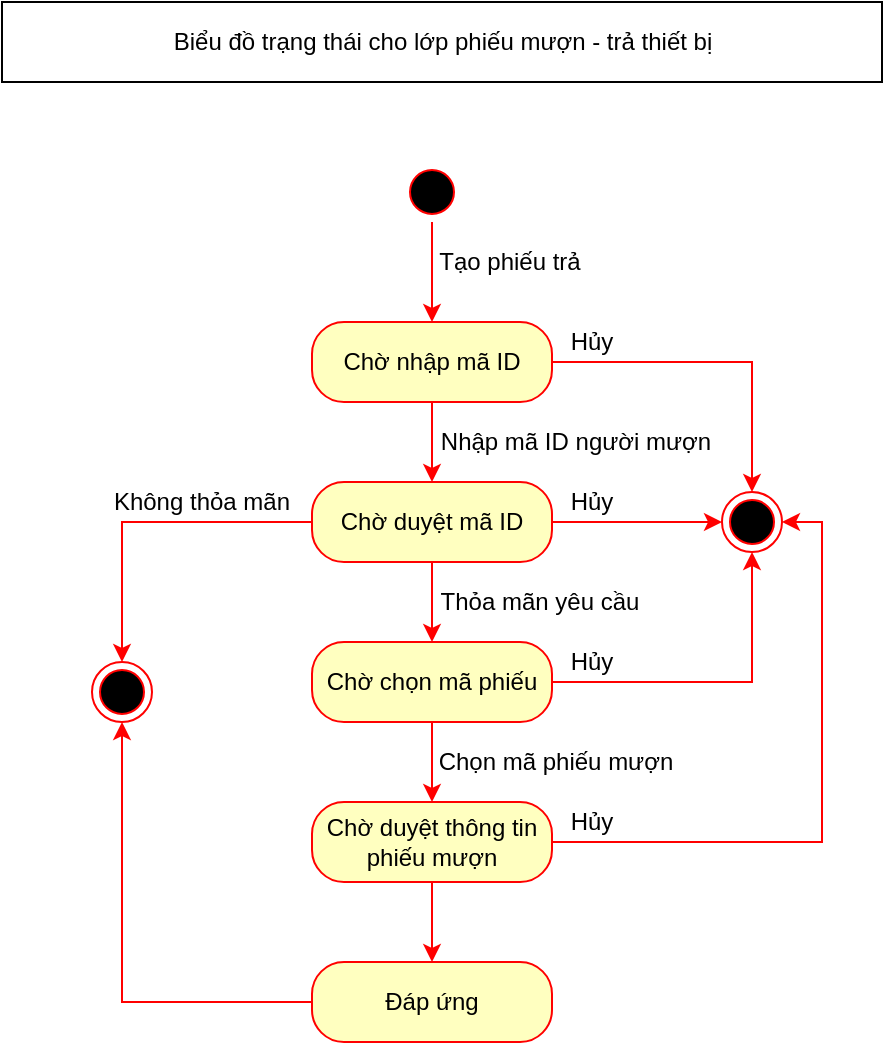 <mxfile version="14.1.2" type="github">
  <diagram id="yVp0XrDoYApOqb7zBIMi" name="Page-1">
    <mxGraphModel dx="569" dy="282" grid="1" gridSize="10" guides="1" tooltips="1" connect="1" arrows="1" fold="1" page="1" pageScale="1" pageWidth="827" pageHeight="1169" math="0" shadow="0">
      <root>
        <mxCell id="0" />
        <mxCell id="1" parent="0" />
        <mxCell id="TZrWOq89jVCMdDlfNk_u-6" style="edgeStyle=orthogonalEdgeStyle;rounded=0;orthogonalLoop=1;jettySize=auto;html=1;strokeColor=#FF0000;" edge="1" parent="1" source="TZrWOq89jVCMdDlfNk_u-1" target="TZrWOq89jVCMdDlfNk_u-4">
          <mxGeometry relative="1" as="geometry" />
        </mxCell>
        <mxCell id="TZrWOq89jVCMdDlfNk_u-1" value="" style="ellipse;html=1;shape=startState;fillColor=#000000;strokeColor=#ff0000;" vertex="1" parent="1">
          <mxGeometry x="360" y="160" width="30" height="30" as="geometry" />
        </mxCell>
        <mxCell id="TZrWOq89jVCMdDlfNk_u-3" value="Biểu đồ trạng thái cho lớp phiếu mượn - trả thiết bị" style="html=1;" vertex="1" parent="1">
          <mxGeometry x="160" y="80" width="440" height="40" as="geometry" />
        </mxCell>
        <mxCell id="TZrWOq89jVCMdDlfNk_u-11" style="edgeStyle=orthogonalEdgeStyle;rounded=0;orthogonalLoop=1;jettySize=auto;html=1;strokeColor=#FF0000;" edge="1" parent="1" source="TZrWOq89jVCMdDlfNk_u-4" target="TZrWOq89jVCMdDlfNk_u-9">
          <mxGeometry relative="1" as="geometry" />
        </mxCell>
        <mxCell id="TZrWOq89jVCMdDlfNk_u-25" style="edgeStyle=orthogonalEdgeStyle;rounded=0;orthogonalLoop=1;jettySize=auto;html=1;strokeColor=#FF0000;" edge="1" parent="1" source="TZrWOq89jVCMdDlfNk_u-4" target="TZrWOq89jVCMdDlfNk_u-24">
          <mxGeometry relative="1" as="geometry" />
        </mxCell>
        <mxCell id="TZrWOq89jVCMdDlfNk_u-4" value="Chờ nhập mã ID" style="rounded=1;whiteSpace=wrap;html=1;arcSize=40;fontColor=#000000;fillColor=#ffffc0;strokeColor=#ff0000;" vertex="1" parent="1">
          <mxGeometry x="315" y="240" width="120" height="40" as="geometry" />
        </mxCell>
        <mxCell id="TZrWOq89jVCMdDlfNk_u-8" value="Tạo phiếu trả" style="text;html=1;strokeColor=none;fillColor=none;align=center;verticalAlign=middle;whiteSpace=wrap;rounded=0;" vertex="1" parent="1">
          <mxGeometry x="371" y="200" width="86" height="20" as="geometry" />
        </mxCell>
        <mxCell id="TZrWOq89jVCMdDlfNk_u-15" style="edgeStyle=orthogonalEdgeStyle;rounded=0;orthogonalLoop=1;jettySize=auto;html=1;strokeColor=#FF0000;" edge="1" parent="1" source="TZrWOq89jVCMdDlfNk_u-9" target="TZrWOq89jVCMdDlfNk_u-13">
          <mxGeometry relative="1" as="geometry" />
        </mxCell>
        <mxCell id="TZrWOq89jVCMdDlfNk_u-27" style="edgeStyle=orthogonalEdgeStyle;rounded=0;orthogonalLoop=1;jettySize=auto;html=1;strokeColor=#FF0000;" edge="1" parent="1" source="TZrWOq89jVCMdDlfNk_u-9" target="TZrWOq89jVCMdDlfNk_u-24">
          <mxGeometry relative="1" as="geometry" />
        </mxCell>
        <mxCell id="TZrWOq89jVCMdDlfNk_u-34" style="edgeStyle=orthogonalEdgeStyle;rounded=0;orthogonalLoop=1;jettySize=auto;html=1;strokeColor=#FF0000;" edge="1" parent="1" source="TZrWOq89jVCMdDlfNk_u-9" target="TZrWOq89jVCMdDlfNk_u-33">
          <mxGeometry relative="1" as="geometry">
            <Array as="points">
              <mxPoint x="220" y="340" />
            </Array>
          </mxGeometry>
        </mxCell>
        <mxCell id="TZrWOq89jVCMdDlfNk_u-9" value="Chờ duyệt mã ID" style="rounded=1;whiteSpace=wrap;html=1;arcSize=40;fontColor=#000000;fillColor=#ffffc0;strokeColor=#ff0000;" vertex="1" parent="1">
          <mxGeometry x="315" y="320" width="120" height="40" as="geometry" />
        </mxCell>
        <mxCell id="TZrWOq89jVCMdDlfNk_u-12" value="Nhập mã ID người mượn" style="text;html=1;strokeColor=none;fillColor=none;align=center;verticalAlign=middle;whiteSpace=wrap;rounded=0;" vertex="1" parent="1">
          <mxGeometry x="374" y="290" width="146" height="20" as="geometry" />
        </mxCell>
        <mxCell id="TZrWOq89jVCMdDlfNk_u-19" style="edgeStyle=orthogonalEdgeStyle;rounded=0;orthogonalLoop=1;jettySize=auto;html=1;strokeColor=#FF0000;" edge="1" parent="1" source="TZrWOq89jVCMdDlfNk_u-13" target="TZrWOq89jVCMdDlfNk_u-17">
          <mxGeometry relative="1" as="geometry" />
        </mxCell>
        <mxCell id="TZrWOq89jVCMdDlfNk_u-28" style="edgeStyle=orthogonalEdgeStyle;rounded=0;orthogonalLoop=1;jettySize=auto;html=1;strokeColor=#FF0000;" edge="1" parent="1" source="TZrWOq89jVCMdDlfNk_u-13" target="TZrWOq89jVCMdDlfNk_u-24">
          <mxGeometry relative="1" as="geometry" />
        </mxCell>
        <mxCell id="TZrWOq89jVCMdDlfNk_u-13" value="Chờ chọn mã phiếu" style="rounded=1;whiteSpace=wrap;html=1;arcSize=40;fontColor=#000000;fillColor=#ffffc0;strokeColor=#ff0000;" vertex="1" parent="1">
          <mxGeometry x="315" y="400" width="120" height="40" as="geometry" />
        </mxCell>
        <mxCell id="TZrWOq89jVCMdDlfNk_u-16" value="Thỏa mãn yêu cầu" style="text;html=1;strokeColor=none;fillColor=none;align=center;verticalAlign=middle;whiteSpace=wrap;rounded=0;" vertex="1" parent="1">
          <mxGeometry x="374" y="370" width="110" height="20" as="geometry" />
        </mxCell>
        <mxCell id="TZrWOq89jVCMdDlfNk_u-23" style="edgeStyle=orthogonalEdgeStyle;rounded=0;orthogonalLoop=1;jettySize=auto;html=1;strokeColor=#FF0000;" edge="1" parent="1" source="TZrWOq89jVCMdDlfNk_u-17" target="TZrWOq89jVCMdDlfNk_u-21">
          <mxGeometry relative="1" as="geometry" />
        </mxCell>
        <mxCell id="TZrWOq89jVCMdDlfNk_u-29" style="edgeStyle=orthogonalEdgeStyle;rounded=0;orthogonalLoop=1;jettySize=auto;html=1;strokeColor=#FF0000;" edge="1" parent="1" source="TZrWOq89jVCMdDlfNk_u-17" target="TZrWOq89jVCMdDlfNk_u-24">
          <mxGeometry relative="1" as="geometry">
            <Array as="points">
              <mxPoint x="570" y="500" />
              <mxPoint x="570" y="340" />
            </Array>
          </mxGeometry>
        </mxCell>
        <mxCell id="TZrWOq89jVCMdDlfNk_u-17" value="Chờ duyệt thông tin phiếu mượn" style="rounded=1;whiteSpace=wrap;html=1;arcSize=40;fontColor=#000000;fillColor=#ffffc0;strokeColor=#ff0000;" vertex="1" parent="1">
          <mxGeometry x="315" y="480" width="120" height="40" as="geometry" />
        </mxCell>
        <mxCell id="TZrWOq89jVCMdDlfNk_u-20" value="Chọn mã phiếu mượn" style="text;html=1;strokeColor=none;fillColor=none;align=center;verticalAlign=middle;whiteSpace=wrap;rounded=0;" vertex="1" parent="1">
          <mxGeometry x="374" y="450" width="126" height="20" as="geometry" />
        </mxCell>
        <mxCell id="TZrWOq89jVCMdDlfNk_u-36" style="edgeStyle=orthogonalEdgeStyle;rounded=0;orthogonalLoop=1;jettySize=auto;html=1;strokeColor=#FF0000;" edge="1" parent="1" source="TZrWOq89jVCMdDlfNk_u-21" target="TZrWOq89jVCMdDlfNk_u-33">
          <mxGeometry relative="1" as="geometry" />
        </mxCell>
        <mxCell id="TZrWOq89jVCMdDlfNk_u-21" value="Đáp ứng" style="rounded=1;whiteSpace=wrap;html=1;arcSize=40;fontColor=#000000;fillColor=#ffffc0;strokeColor=#ff0000;" vertex="1" parent="1">
          <mxGeometry x="315" y="560" width="120" height="40" as="geometry" />
        </mxCell>
        <mxCell id="TZrWOq89jVCMdDlfNk_u-24" value="" style="ellipse;html=1;shape=endState;fillColor=#000000;strokeColor=#ff0000;" vertex="1" parent="1">
          <mxGeometry x="520" y="325" width="30" height="30" as="geometry" />
        </mxCell>
        <mxCell id="TZrWOq89jVCMdDlfNk_u-26" value="Hủy" style="text;html=1;strokeColor=none;fillColor=none;align=center;verticalAlign=middle;whiteSpace=wrap;rounded=0;" vertex="1" parent="1">
          <mxGeometry x="435" y="240" width="40" height="20" as="geometry" />
        </mxCell>
        <mxCell id="TZrWOq89jVCMdDlfNk_u-30" value="Hủy" style="text;html=1;strokeColor=none;fillColor=none;align=center;verticalAlign=middle;whiteSpace=wrap;rounded=0;" vertex="1" parent="1">
          <mxGeometry x="435" y="320" width="40" height="20" as="geometry" />
        </mxCell>
        <mxCell id="TZrWOq89jVCMdDlfNk_u-31" value="Hủy" style="text;html=1;strokeColor=none;fillColor=none;align=center;verticalAlign=middle;whiteSpace=wrap;rounded=0;" vertex="1" parent="1">
          <mxGeometry x="435" y="400" width="40" height="20" as="geometry" />
        </mxCell>
        <mxCell id="TZrWOq89jVCMdDlfNk_u-32" value="Hủy" style="text;html=1;strokeColor=none;fillColor=none;align=center;verticalAlign=middle;whiteSpace=wrap;rounded=0;" vertex="1" parent="1">
          <mxGeometry x="435" y="480" width="40" height="20" as="geometry" />
        </mxCell>
        <mxCell id="TZrWOq89jVCMdDlfNk_u-33" value="" style="ellipse;html=1;shape=endState;fillColor=#000000;strokeColor=#ff0000;" vertex="1" parent="1">
          <mxGeometry x="205" y="410" width="30" height="30" as="geometry" />
        </mxCell>
        <mxCell id="TZrWOq89jVCMdDlfNk_u-35" value="Không thỏa mãn" style="text;html=1;strokeColor=none;fillColor=none;align=center;verticalAlign=middle;whiteSpace=wrap;rounded=0;" vertex="1" parent="1">
          <mxGeometry x="205" y="320" width="110" height="20" as="geometry" />
        </mxCell>
      </root>
    </mxGraphModel>
  </diagram>
</mxfile>
